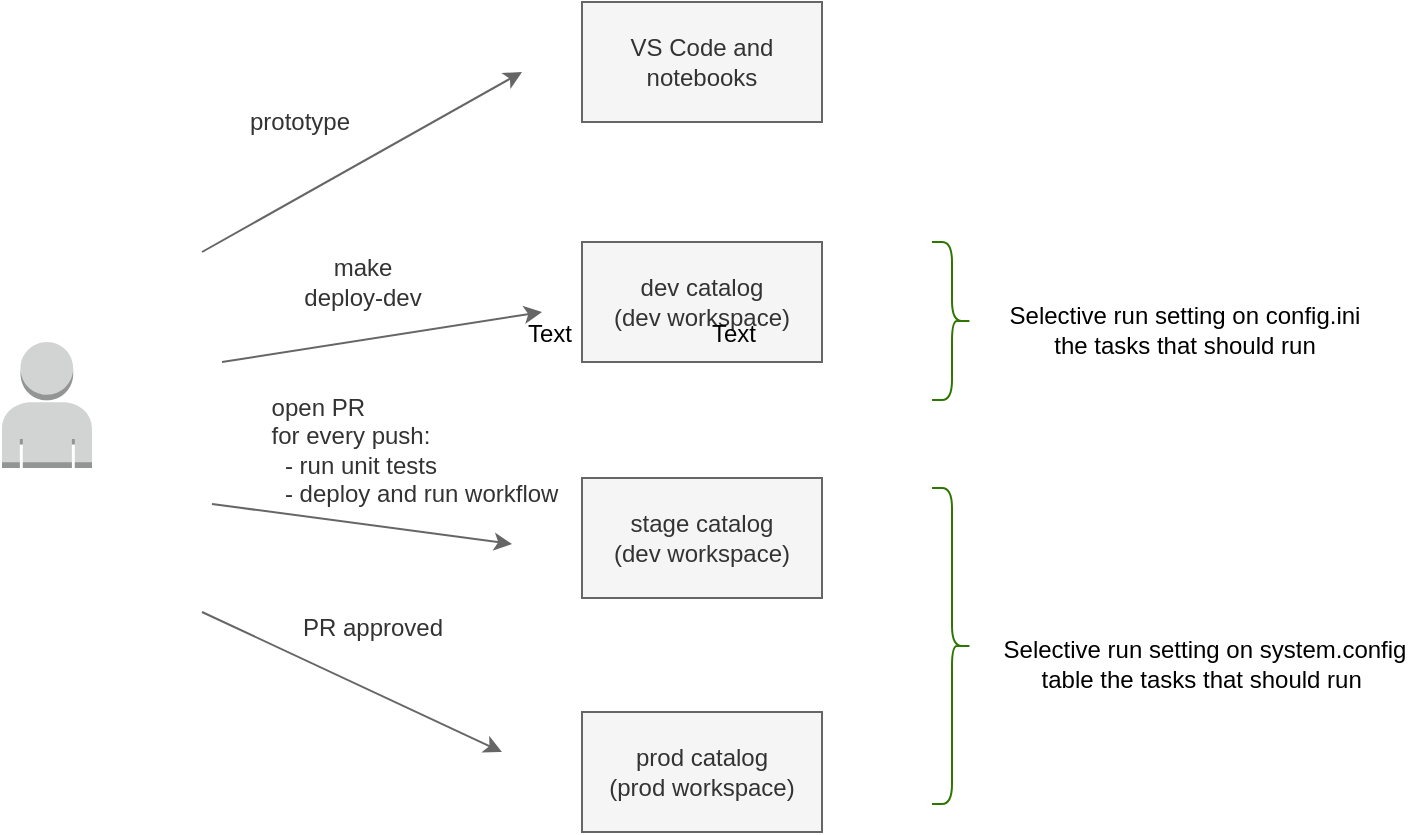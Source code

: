 <mxfile>
    <diagram id="mtFdcSvoKdh9C-5KIGSu" name="Page-1">
        <mxGraphModel dx="1105" dy="694" grid="0" gridSize="10" guides="1" tooltips="1" connect="1" arrows="1" fold="1" page="1" pageScale="1" pageWidth="850" pageHeight="1100" background="#ffffff" math="0" shadow="0">
            <root>
                <mxCell id="0"/>
                <mxCell id="1" parent="0"/>
                <mxCell id="2" value="VS Code and notebooks" style="rounded=0;whiteSpace=wrap;html=1;fillColor=#f5f5f5;fontColor=#333333;strokeColor=#666666;" parent="1" vertex="1">
                    <mxGeometry x="407" y="185" width="120" height="60" as="geometry"/>
                </mxCell>
                <mxCell id="3" value="prototype" style="text;html=1;strokeColor=none;fillColor=none;align=center;verticalAlign=middle;whiteSpace=wrap;rounded=0;fontColor=#333333;" parent="1" vertex="1">
                    <mxGeometry x="236" y="230" width="60" height="30" as="geometry"/>
                </mxCell>
                <mxCell id="5" value="dev catalog&lt;br&gt;(dev workspace)" style="rounded=0;whiteSpace=wrap;html=1;fillColor=#f5f5f5;fontColor=#333333;strokeColor=#666666;" parent="1" vertex="1">
                    <mxGeometry x="407" y="305" width="120" height="60" as="geometry"/>
                </mxCell>
                <mxCell id="6" value="stage catalog&lt;br&gt;(dev workspace)" style="rounded=0;whiteSpace=wrap;html=1;fillColor=#f5f5f5;fontColor=#333333;strokeColor=#666666;" parent="1" vertex="1">
                    <mxGeometry x="407" y="423" width="120" height="60" as="geometry"/>
                </mxCell>
                <mxCell id="8" value="prod catalog&lt;br&gt;(prod workspace)" style="rounded=0;whiteSpace=wrap;html=1;fillColor=#f5f5f5;fontColor=#333333;strokeColor=#666666;" parent="1" vertex="1">
                    <mxGeometry x="407" y="540" width="120" height="60" as="geometry"/>
                </mxCell>
                <mxCell id="9" value="" style="endArrow=classic;html=1;fillColor=#f5f5f5;strokeColor=#666666;" parent="1" edge="1">
                    <mxGeometry width="50" height="50" relative="1" as="geometry">
                        <mxPoint x="222" y="436" as="sourcePoint"/>
                        <mxPoint x="372" y="456" as="targetPoint"/>
                    </mxGeometry>
                </mxCell>
                <mxCell id="10" value="" style="endArrow=classic;html=1;fillColor=#f5f5f5;strokeColor=#666666;" parent="1" edge="1">
                    <mxGeometry width="50" height="50" relative="1" as="geometry">
                        <mxPoint x="227" y="365" as="sourcePoint"/>
                        <mxPoint x="387" y="340" as="targetPoint"/>
                    </mxGeometry>
                </mxCell>
                <mxCell id="11" value="" style="endArrow=classic;html=1;fillColor=#f5f5f5;strokeColor=#666666;" parent="1" edge="1">
                    <mxGeometry width="50" height="50" relative="1" as="geometry">
                        <mxPoint x="217" y="310" as="sourcePoint"/>
                        <mxPoint x="377" y="220" as="targetPoint"/>
                    </mxGeometry>
                </mxCell>
                <mxCell id="12" value="make &lt;br&gt;deploy-dev" style="text;html=1;align=center;verticalAlign=middle;resizable=0;points=[];autosize=1;strokeColor=none;fillColor=none;fontColor=#333333;" parent="1" vertex="1">
                    <mxGeometry x="257" y="305" width="80" height="40" as="geometry"/>
                </mxCell>
                <mxCell id="13" value="&lt;div style=&quot;text-align: left;&quot;&gt;&lt;span style=&quot;background-color: initial;&quot;&gt;open PR&lt;/span&gt;&lt;/div&gt;&lt;div style=&quot;text-align: left;&quot;&gt;&lt;span style=&quot;background-color: initial;&quot;&gt;for every push:&lt;/span&gt;&lt;/div&gt;&lt;div style=&quot;text-align: left;&quot;&gt;&lt;span style=&quot;background-color: initial;&quot;&gt;&amp;nbsp; - run unit tests&lt;/span&gt;&lt;/div&gt;&lt;div style=&quot;text-align: left;&quot;&gt;&lt;span style=&quot;background-color: initial;&quot;&gt;&amp;nbsp; - deploy and run workflow&lt;/span&gt;&lt;/div&gt;" style="text;html=1;align=center;verticalAlign=middle;resizable=0;points=[];autosize=1;strokeColor=none;fillColor=none;fontColor=#333333;" parent="1" vertex="1">
                    <mxGeometry x="238" y="374" width="170" height="70" as="geometry"/>
                </mxCell>
                <mxCell id="14" value="&lt;div style=&quot;text-align: left;&quot;&gt;PR approved&lt;/div&gt;" style="text;html=1;align=center;verticalAlign=middle;resizable=0;points=[];autosize=1;strokeColor=none;fillColor=none;fontColor=#333333;" parent="1" vertex="1">
                    <mxGeometry x="257" y="483" width="90" height="30" as="geometry"/>
                </mxCell>
                <mxCell id="15" value="" style="endArrow=classic;html=1;fillColor=#f5f5f5;strokeColor=#666666;" parent="1" edge="1">
                    <mxGeometry width="50" height="50" relative="1" as="geometry">
                        <mxPoint x="217" y="490" as="sourcePoint"/>
                        <mxPoint x="367" y="560" as="targetPoint"/>
                    </mxGeometry>
                </mxCell>
                <mxCell id="18" value="" style="outlineConnect=0;dashed=0;verticalLabelPosition=bottom;verticalAlign=top;align=center;html=1;shape=mxgraph.aws3.user;fillColor=#D2D3D3;gradientColor=none;" parent="1" vertex="1">
                    <mxGeometry x="117" y="355" width="45" height="63" as="geometry"/>
                </mxCell>
                <mxCell id="19" value="" style="shape=curlyBracket;whiteSpace=wrap;html=1;rounded=1;flipH=1;labelPosition=right;verticalLabelPosition=middle;align=left;verticalAlign=middle;fillColor=#60a917;fontColor=#ffffff;strokeColor=#2D7600;" vertex="1" parent="1">
                    <mxGeometry x="582" y="305" width="20" height="79" as="geometry"/>
                </mxCell>
                <mxCell id="20" value="" style="shape=curlyBracket;whiteSpace=wrap;html=1;rounded=1;flipH=1;labelPosition=right;verticalLabelPosition=middle;align=left;verticalAlign=middle;fillColor=#60a917;fontColor=#ffffff;strokeColor=#2D7600;" vertex="1" parent="1">
                    <mxGeometry x="582" y="428" width="20" height="158" as="geometry"/>
                </mxCell>
                <mxCell id="21" value="Text" style="text;html=1;strokeColor=none;fillColor=none;align=center;verticalAlign=middle;whiteSpace=wrap;rounded=0;" vertex="1" parent="1">
                    <mxGeometry x="361" y="336" width="60" height="30" as="geometry"/>
                </mxCell>
                <mxCell id="22" value="Text" style="text;html=1;strokeColor=none;fillColor=none;align=center;verticalAlign=middle;whiteSpace=wrap;rounded=0;" vertex="1" parent="1">
                    <mxGeometry x="453" y="336" width="60" height="30" as="geometry"/>
                </mxCell>
                <mxCell id="23" value="Selective run setting on config.ini&lt;br&gt;&amp;nbsp;the tasks that should run&amp;nbsp;" style="text;html=1;align=center;verticalAlign=middle;resizable=0;points=[];autosize=1;fontColor=#000000;" vertex="1" parent="1">
                    <mxGeometry x="611" y="328" width="193" height="41" as="geometry"/>
                </mxCell>
                <mxCell id="24" value="Selective run setting on system.config &lt;br&gt;table the tasks that should run&amp;nbsp;" style="text;html=1;align=center;verticalAlign=middle;resizable=0;points=[];autosize=1;fontColor=#000000;" vertex="1" parent="1">
                    <mxGeometry x="608" y="495" width="219" height="41" as="geometry"/>
                </mxCell>
            </root>
        </mxGraphModel>
    </diagram>
</mxfile>